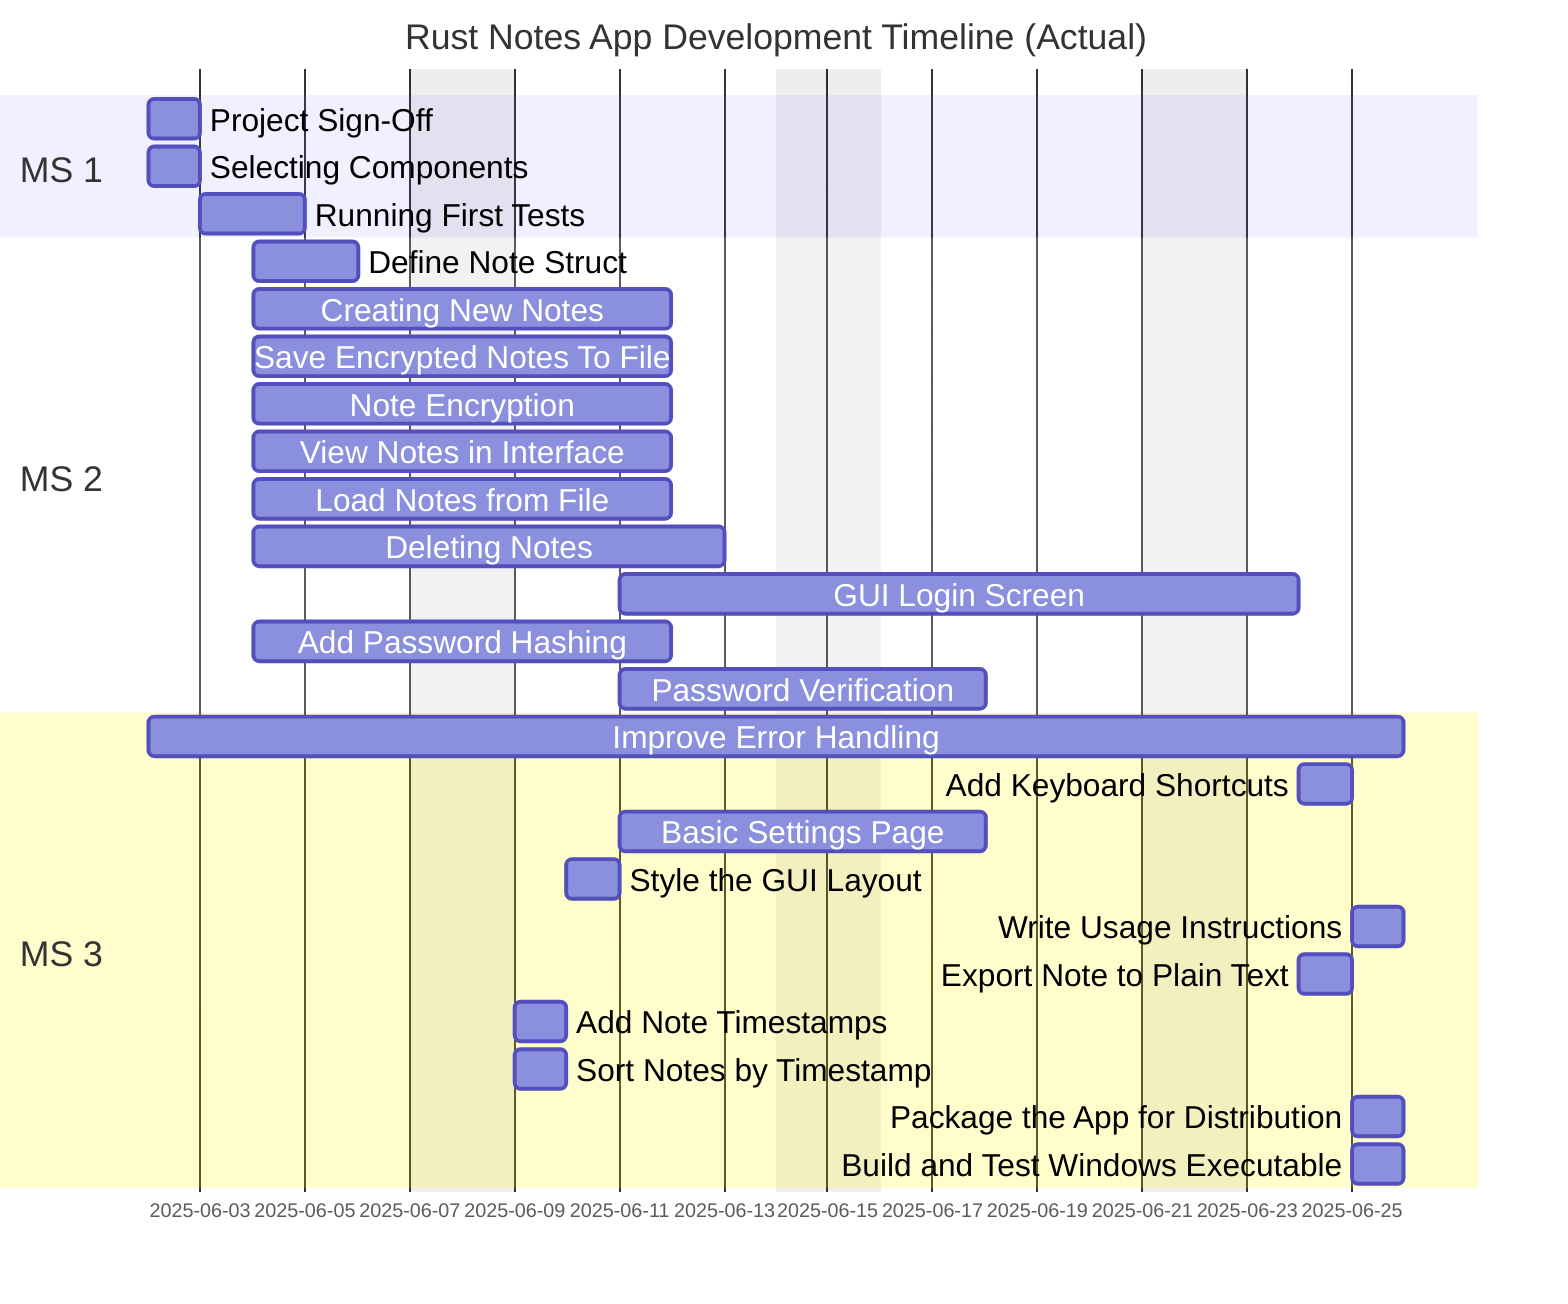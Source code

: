 %%{init: {
  'gantt': {
    'fontSize': 16,
    'sectionFontSize': 18
  }
}}%%
gantt
    todayMarker off
    excludes weekends
    title Rust Notes App Development Timeline (Actual)
    dateFormat  DD.MM.YYYY
    section MS 1
    Project Sign-Off                  :          req,   02.06.2025, 03.06.2025
    Selecting Components              :         core,   02.06.2025, 03.06.2025
    Running First Tests               :         test,   03.06.2025, 05.06.2025
    section MS 2
    Define Note Struct                :         core,   04.06.2025, 06.06.2025
    Creating New Notes                :         data,   04.06.2025, 10.06.2025
    Save Encrypted Notes To File      :         data,   04.06.2025, 10.06.2025
    Note Encryption                   :         safety, 04.06.2025, 10.06.2025
    View Notes in Interface           :         ui,     04.06.2025, 10.06.2025
    Load Notes from File              :         data,   04.06.2025, 10.06.2025
    Deleting Notes                    :         data,   04.06.2025, 11.06.2025
    GUI Login Screen                  :         ui,     11.06.2025, 20.06.2025
    Add Password Hashing              :         data,   04.06.2025, 10.06.2025
    Password Verification             :         data,   11.06.2025, 16.06.2025
    section MS 3
    Improve Error Handling            :         ux,     02.06.2025, 20.06.2025
    Add Keyboard Shortcuts            :         ux,     24.06.2025, 25.06.2025
    Basic Settings Page               :         ui,     11.06.2025, 16.06.2025
    Style the GUI Layout              :         ui,     10.06.2025, 11.06.2025
    Write Usage Instructions          :         doc,    25.06.2025, 26.06.2025
    Export Note to Plain Text         :         ux,     24.06.2025, 25.06.2025
    Add Note Timestamps               :         ui,     09.06.2025, 10.06.2025
    Sort Notes by Timestamp           :         ui,     09.06.2025, 10.06.2025
    Package the App for Distribution  :         final,  25.06.2025, 26.06.2025
    Build and Test Windows Executable :         final,  25.06.2025, 26.06.2025